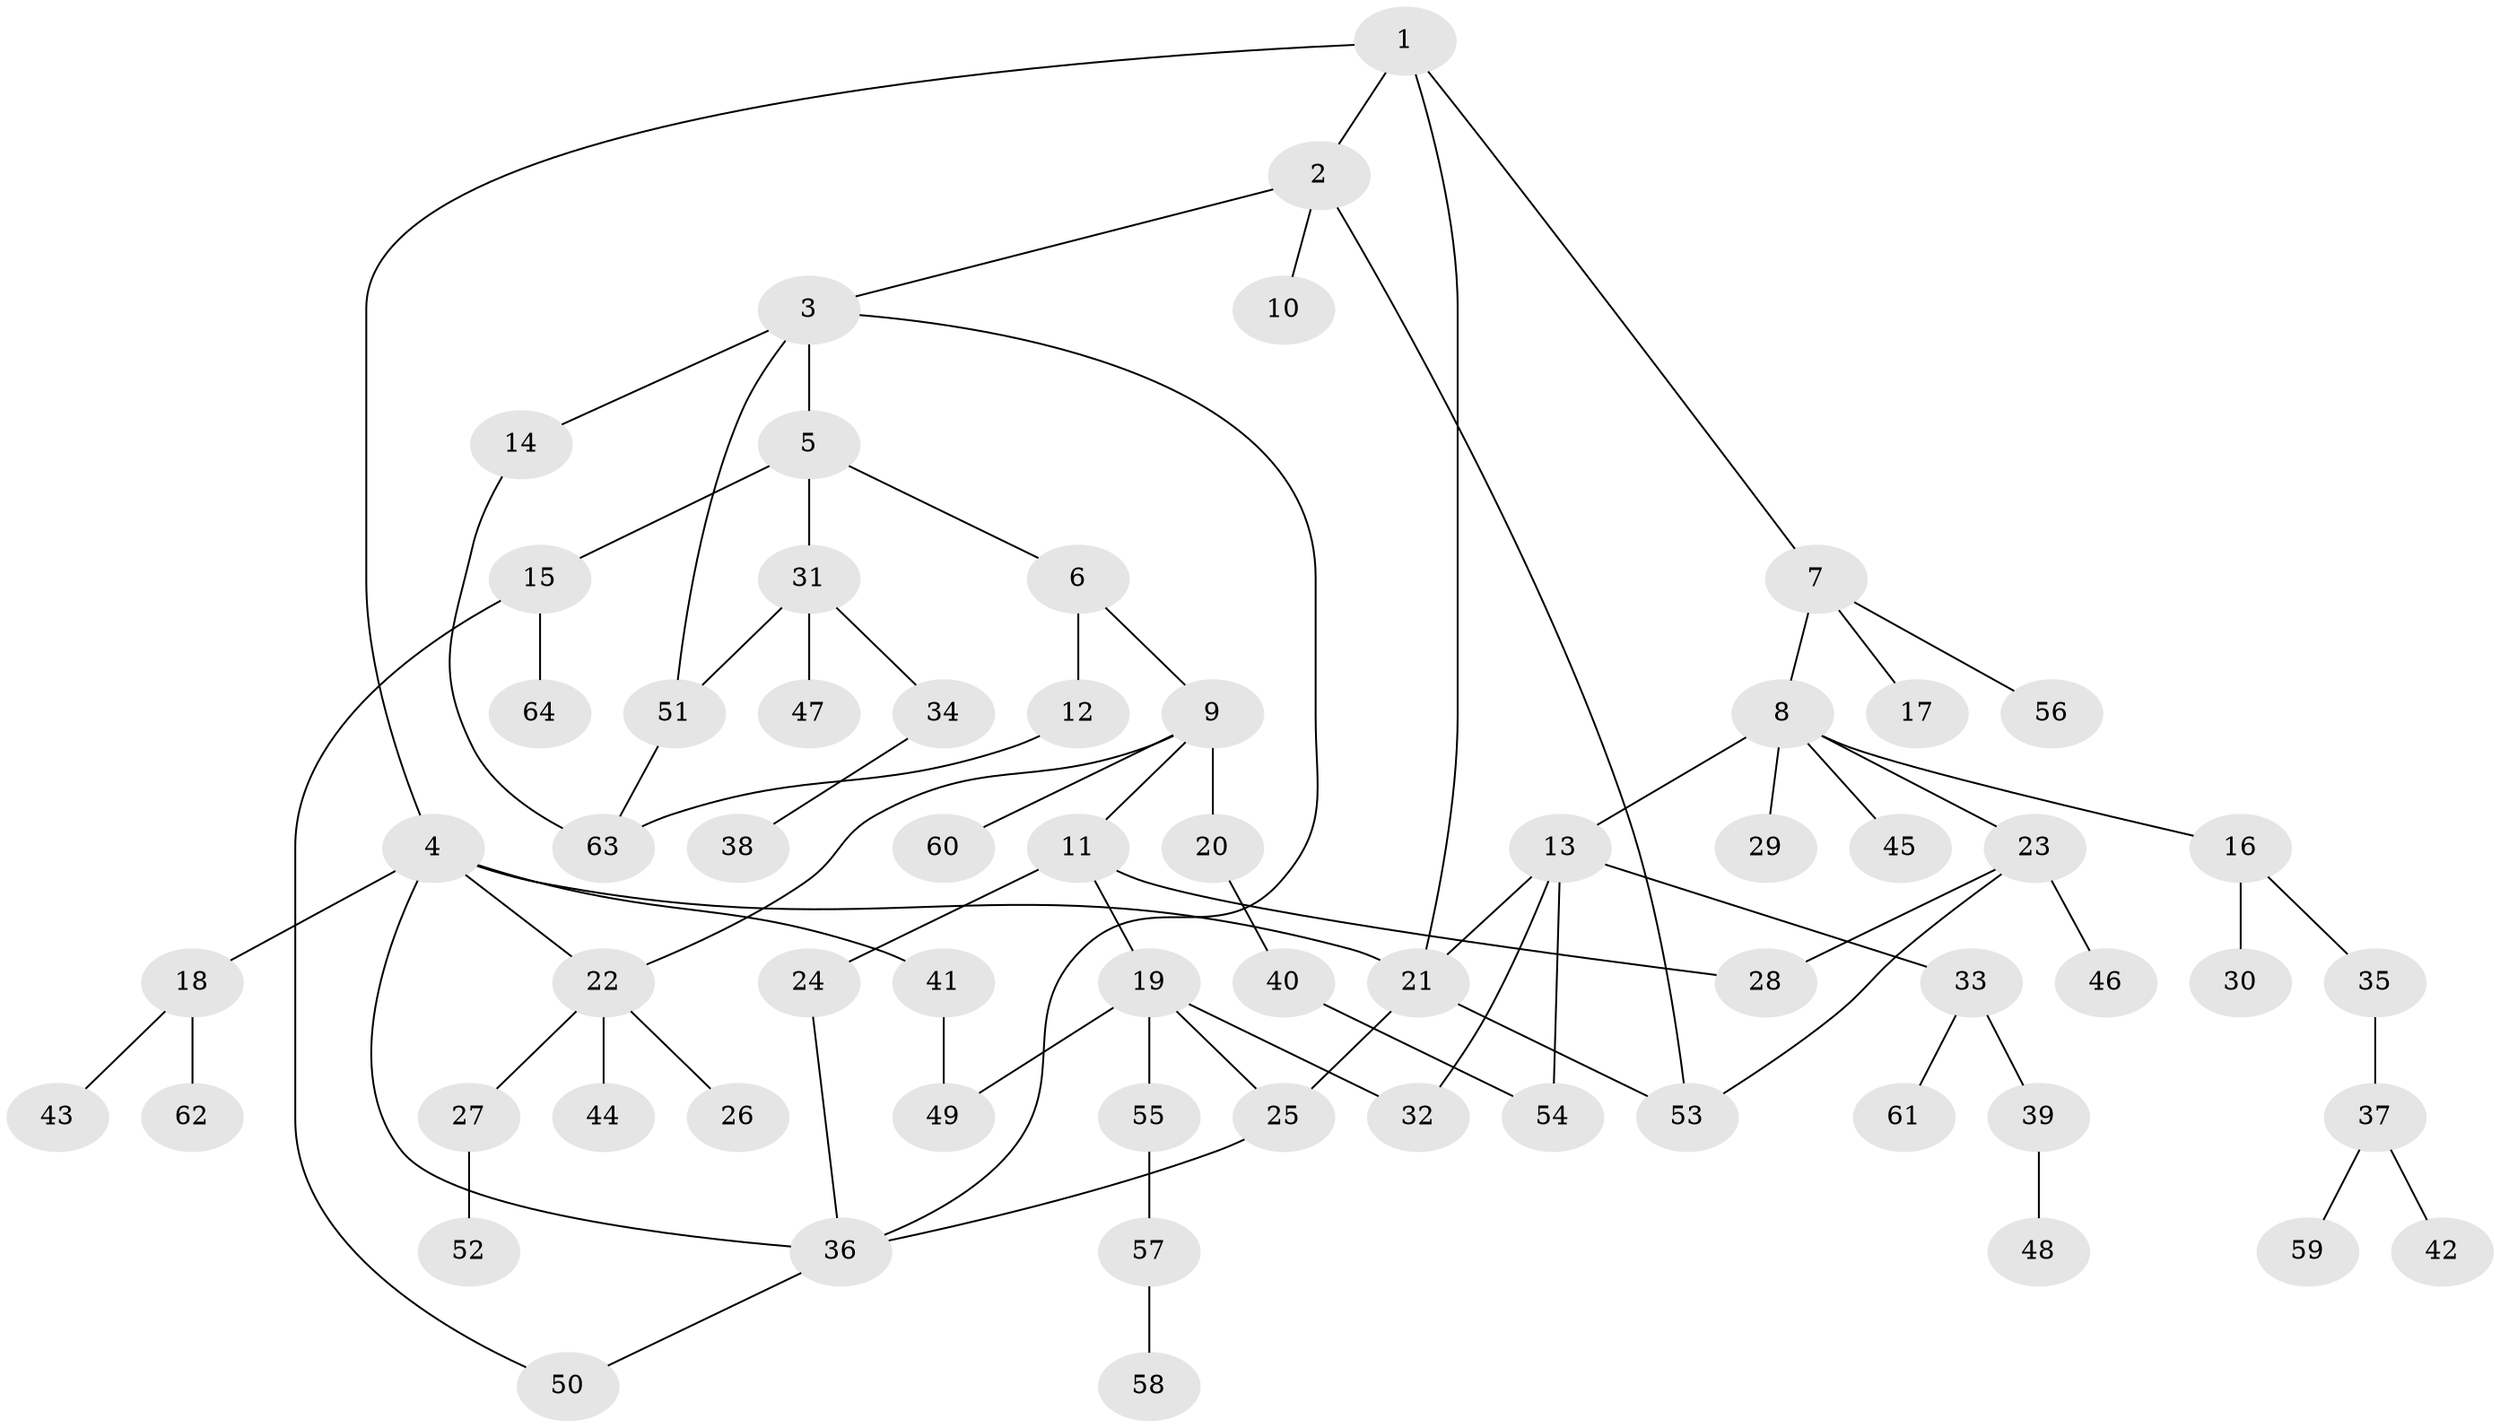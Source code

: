 // coarse degree distribution, {5: 0.125, 4: 0.1, 7: 0.05, 3: 0.1, 1: 0.325, 2: 0.275, 6: 0.025}
// Generated by graph-tools (version 1.1) at 2025/41/03/06/25 10:41:25]
// undirected, 64 vertices, 80 edges
graph export_dot {
graph [start="1"]
  node [color=gray90,style=filled];
  1;
  2;
  3;
  4;
  5;
  6;
  7;
  8;
  9;
  10;
  11;
  12;
  13;
  14;
  15;
  16;
  17;
  18;
  19;
  20;
  21;
  22;
  23;
  24;
  25;
  26;
  27;
  28;
  29;
  30;
  31;
  32;
  33;
  34;
  35;
  36;
  37;
  38;
  39;
  40;
  41;
  42;
  43;
  44;
  45;
  46;
  47;
  48;
  49;
  50;
  51;
  52;
  53;
  54;
  55;
  56;
  57;
  58;
  59;
  60;
  61;
  62;
  63;
  64;
  1 -- 2;
  1 -- 4;
  1 -- 7;
  1 -- 21;
  2 -- 3;
  2 -- 10;
  2 -- 53;
  3 -- 5;
  3 -- 14;
  3 -- 51;
  3 -- 36;
  4 -- 18;
  4 -- 22;
  4 -- 36;
  4 -- 41;
  4 -- 21;
  5 -- 6;
  5 -- 15;
  5 -- 31;
  6 -- 9;
  6 -- 12;
  7 -- 8;
  7 -- 17;
  7 -- 56;
  8 -- 13;
  8 -- 16;
  8 -- 23;
  8 -- 29;
  8 -- 45;
  9 -- 11;
  9 -- 20;
  9 -- 60;
  9 -- 22;
  11 -- 19;
  11 -- 24;
  11 -- 28;
  12 -- 63;
  13 -- 21;
  13 -- 33;
  13 -- 54;
  13 -- 32;
  14 -- 63;
  15 -- 50;
  15 -- 64;
  16 -- 30;
  16 -- 35;
  18 -- 43;
  18 -- 62;
  19 -- 32;
  19 -- 49;
  19 -- 55;
  19 -- 25;
  20 -- 40;
  21 -- 25;
  21 -- 53;
  22 -- 26;
  22 -- 27;
  22 -- 44;
  23 -- 46;
  23 -- 28;
  23 -- 53;
  24 -- 36;
  25 -- 36;
  27 -- 52;
  31 -- 34;
  31 -- 47;
  31 -- 51;
  33 -- 39;
  33 -- 61;
  34 -- 38;
  35 -- 37;
  36 -- 50;
  37 -- 42;
  37 -- 59;
  39 -- 48;
  40 -- 54;
  41 -- 49;
  51 -- 63;
  55 -- 57;
  57 -- 58;
}
